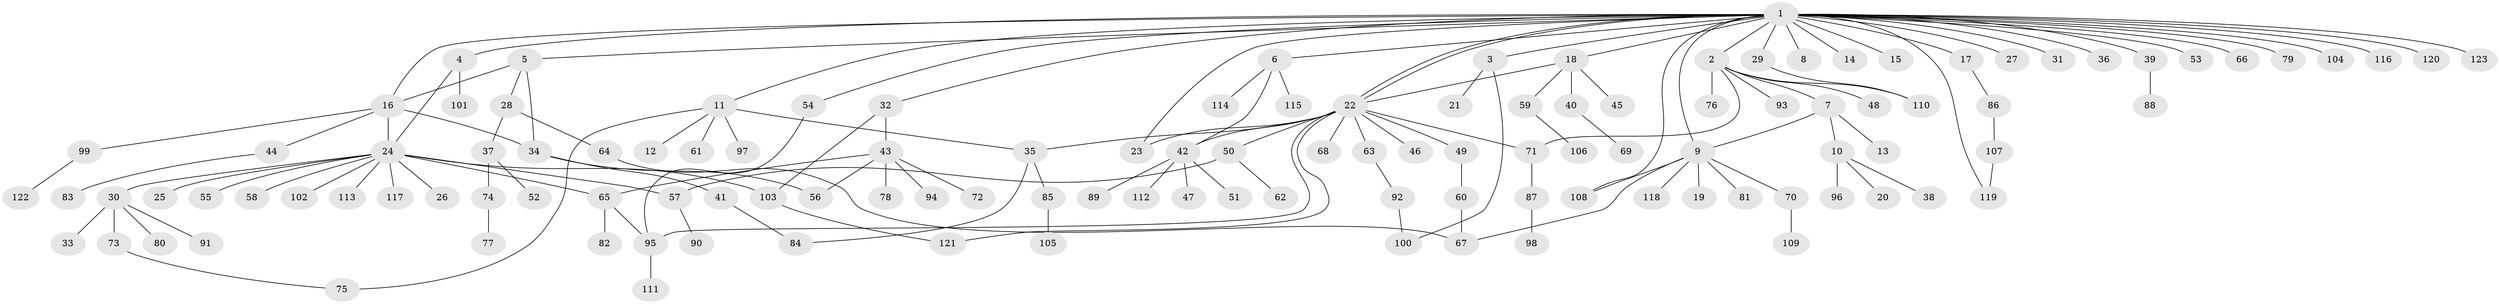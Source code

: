 // Generated by graph-tools (version 1.1) at 2025/01/03/09/25 03:01:51]
// undirected, 123 vertices, 147 edges
graph export_dot {
graph [start="1"]
  node [color=gray90,style=filled];
  1;
  2;
  3;
  4;
  5;
  6;
  7;
  8;
  9;
  10;
  11;
  12;
  13;
  14;
  15;
  16;
  17;
  18;
  19;
  20;
  21;
  22;
  23;
  24;
  25;
  26;
  27;
  28;
  29;
  30;
  31;
  32;
  33;
  34;
  35;
  36;
  37;
  38;
  39;
  40;
  41;
  42;
  43;
  44;
  45;
  46;
  47;
  48;
  49;
  50;
  51;
  52;
  53;
  54;
  55;
  56;
  57;
  58;
  59;
  60;
  61;
  62;
  63;
  64;
  65;
  66;
  67;
  68;
  69;
  70;
  71;
  72;
  73;
  74;
  75;
  76;
  77;
  78;
  79;
  80;
  81;
  82;
  83;
  84;
  85;
  86;
  87;
  88;
  89;
  90;
  91;
  92;
  93;
  94;
  95;
  96;
  97;
  98;
  99;
  100;
  101;
  102;
  103;
  104;
  105;
  106;
  107;
  108;
  109;
  110;
  111;
  112;
  113;
  114;
  115;
  116;
  117;
  118;
  119;
  120;
  121;
  122;
  123;
  1 -- 2;
  1 -- 3;
  1 -- 4;
  1 -- 5;
  1 -- 6;
  1 -- 8;
  1 -- 9;
  1 -- 11;
  1 -- 14;
  1 -- 15;
  1 -- 16;
  1 -- 17;
  1 -- 18;
  1 -- 22;
  1 -- 22;
  1 -- 23;
  1 -- 27;
  1 -- 29;
  1 -- 31;
  1 -- 32;
  1 -- 36;
  1 -- 39;
  1 -- 53;
  1 -- 54;
  1 -- 66;
  1 -- 79;
  1 -- 104;
  1 -- 108;
  1 -- 116;
  1 -- 119;
  1 -- 120;
  1 -- 123;
  2 -- 7;
  2 -- 48;
  2 -- 71;
  2 -- 76;
  2 -- 93;
  2 -- 110;
  3 -- 21;
  3 -- 100;
  4 -- 24;
  4 -- 101;
  5 -- 16;
  5 -- 28;
  5 -- 34;
  6 -- 42;
  6 -- 114;
  6 -- 115;
  7 -- 9;
  7 -- 10;
  7 -- 13;
  9 -- 19;
  9 -- 67;
  9 -- 70;
  9 -- 81;
  9 -- 108;
  9 -- 118;
  10 -- 20;
  10 -- 38;
  10 -- 96;
  11 -- 12;
  11 -- 35;
  11 -- 61;
  11 -- 75;
  11 -- 97;
  16 -- 24;
  16 -- 34;
  16 -- 44;
  16 -- 99;
  17 -- 86;
  18 -- 22;
  18 -- 40;
  18 -- 45;
  18 -- 59;
  22 -- 23;
  22 -- 35;
  22 -- 42;
  22 -- 46;
  22 -- 49;
  22 -- 50;
  22 -- 63;
  22 -- 68;
  22 -- 71;
  22 -- 95;
  22 -- 121;
  24 -- 25;
  24 -- 26;
  24 -- 30;
  24 -- 55;
  24 -- 57;
  24 -- 58;
  24 -- 65;
  24 -- 102;
  24 -- 103;
  24 -- 113;
  24 -- 117;
  28 -- 37;
  28 -- 64;
  29 -- 110;
  30 -- 33;
  30 -- 73;
  30 -- 80;
  30 -- 91;
  32 -- 43;
  32 -- 103;
  34 -- 41;
  34 -- 56;
  35 -- 84;
  35 -- 85;
  37 -- 52;
  37 -- 74;
  39 -- 88;
  40 -- 69;
  41 -- 84;
  42 -- 47;
  42 -- 51;
  42 -- 89;
  42 -- 112;
  43 -- 56;
  43 -- 65;
  43 -- 72;
  43 -- 78;
  43 -- 94;
  44 -- 83;
  49 -- 60;
  50 -- 57;
  50 -- 62;
  54 -- 95;
  57 -- 90;
  59 -- 106;
  60 -- 67;
  63 -- 92;
  64 -- 67;
  65 -- 82;
  65 -- 95;
  70 -- 109;
  71 -- 87;
  73 -- 75;
  74 -- 77;
  85 -- 105;
  86 -- 107;
  87 -- 98;
  92 -- 100;
  95 -- 111;
  99 -- 122;
  103 -- 121;
  107 -- 119;
}
